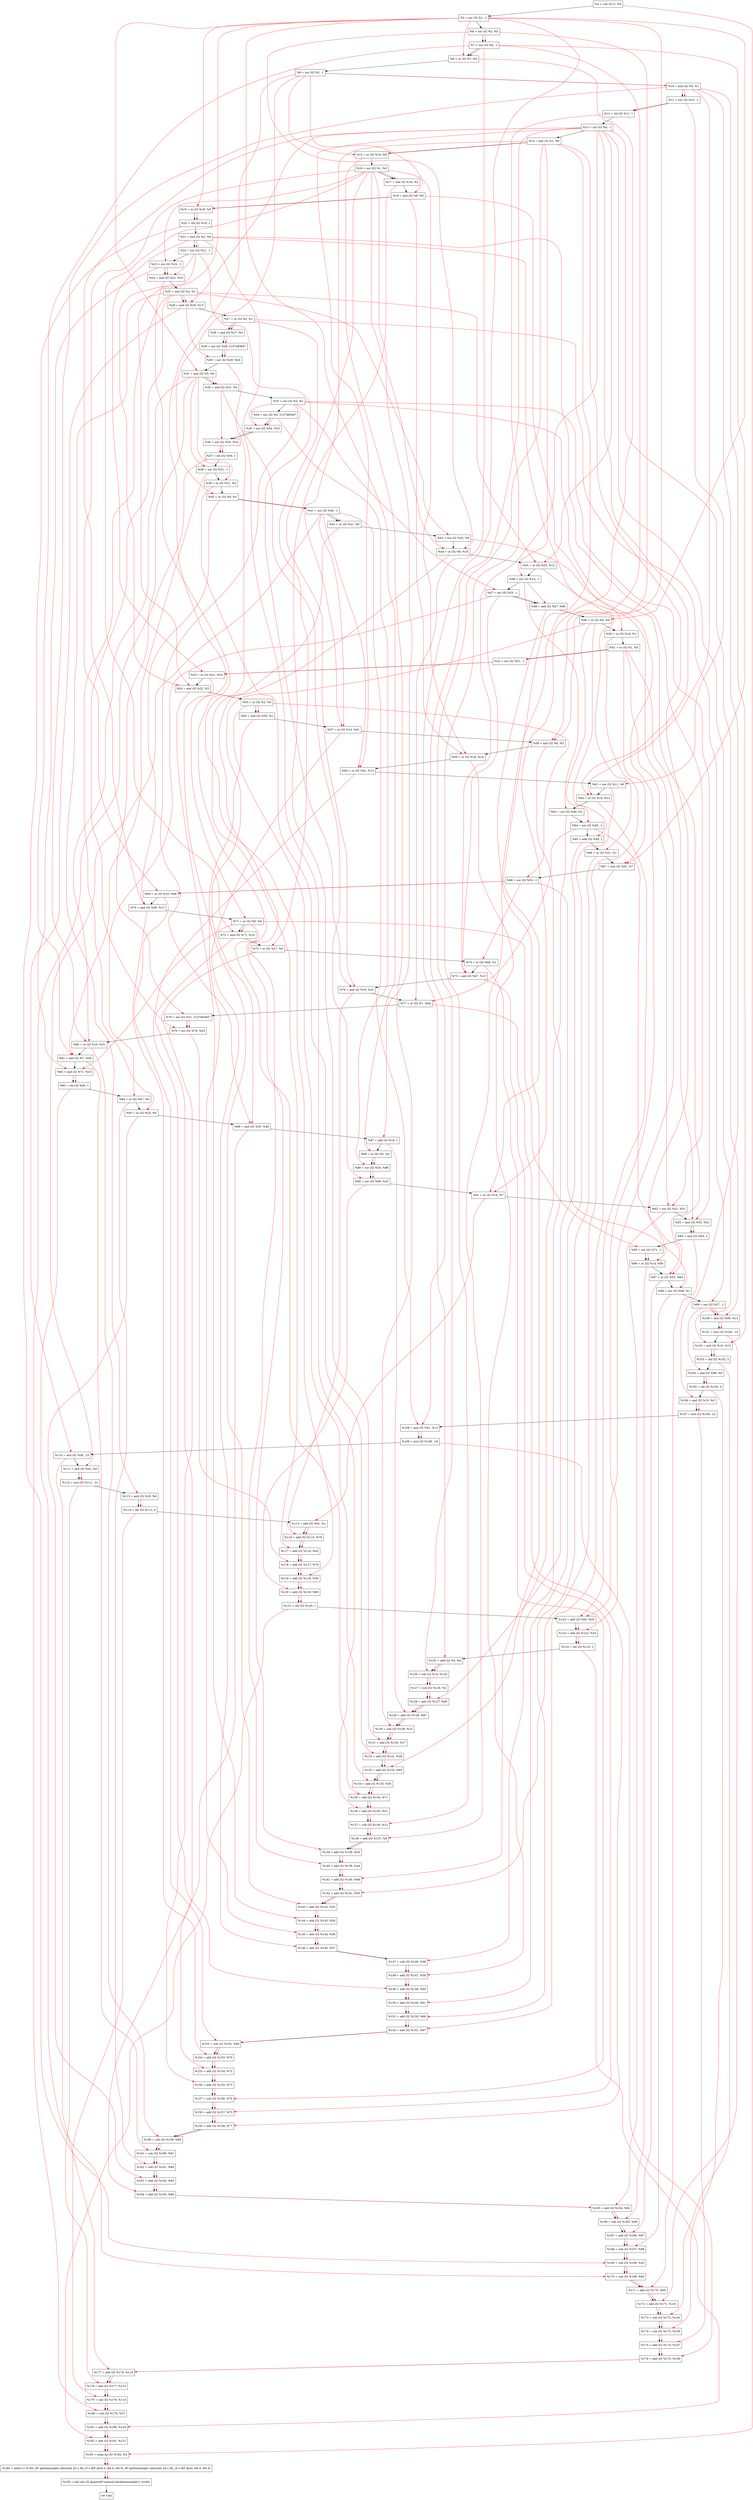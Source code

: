 digraph "DFG for'crackme' function" {
	Node0x107f950[shape=record, label="  %4 = sub i32 0, %0"];
	Node0x107fa10[shape=record, label="  %5 = xor i32 %1, -1"];
	Node0x107fa80[shape=record, label="  %6 = xor i32 %2, %0"];
	Node0x107faf0[shape=record, label="  %7 = xor i32 %6, -1"];
	Node0x107fb60[shape=record, label="  %8 = or i32 %7, %5"];
	Node0x107fbd0[shape=record, label="  %9 = xor i32 %2, -1"];
	Node0x107fc40[shape=record, label="  %10 = and i32 %9, %1"];
	Node0x107fcb0[shape=record, label="  %11 = xor i32 %10, -1"];
	Node0x107fd50[shape=record, label="  %12 = shl i32 %11, 1"];
	Node0x107fdc0[shape=record, label="  %13 = xor i32 %0, -1"];
	Node0x107fe30[shape=record, label="  %14 = and i32 %1, %0"];
	Node0x107fea0[shape=record, label="  %15 = or i32 %14, %9"];
	Node0x107ff10[shape=record, label="  %16 = xor i32 %1, %0"];
	Node0x107ff80[shape=record, label="  %17 = and i32 %16, %2"];
	Node0x107fff0[shape=record, label="  %18 = and i32 %9, %0"];
	Node0x1080060[shape=record, label="  %19 = or i32 %18, %5"];
	Node0x10800d0[shape=record, label="  %20 = shl i32 %19, 1"];
	Node0x1080140[shape=record, label="  %21 = and i32 %2, %0"];
	Node0x10801b0[shape=record, label="  %22 = xor i32 %21, -1"];
	Node0x1080220[shape=record, label="  %23 = xor i32 %16, -1"];
	Node0x1080290[shape=record, label="  %24 = and i32 %22, %23"];
	Node0x1080300[shape=record, label="  %25 = and i32 %2, %1"];
	Node0x1080370[shape=record, label="  %26 = and i32 %25, %13"];
	Node0x10803e0[shape=record, label="  %27 = or i32 %2, %1"];
	Node0x1080450[shape=record, label="  %28 = and i32 %27, %0"];
	Node0x10804f0[shape=record, label="  %29 = xor i32 %28, 2147483647"];
	Node0x1080560[shape=record, label="  %30 = xor i32 %29, %26"];
	Node0x10805d0[shape=record, label="  %31 = and i32 %5, %0"];
	Node0x1080640[shape=record, label="  %32 = and i32 %31, %2"];
	Node0x10808c0[shape=record, label="  %33 = xor i32 %2, %1"];
	Node0x1080930[shape=record, label="  %34 = xor i32 %0, 2147483647"];
	Node0x10809a0[shape=record, label="  %35 = xor i32 %34, %33"];
	Node0x1080a10[shape=record, label="  %36 = xor i32 %35, %32"];
	Node0x1080a80[shape=record, label="  %37 = shl i32 %36, 1"];
	Node0x1080af0[shape=record, label="  %38 = xor i32 %31, -1"];
	Node0x1080b60[shape=record, label="  %39 = or i32 %31, %2"];
	Node0x1080bd0[shape=record, label="  %40 = or i32 %9, %1"];
	Node0x1080c40[shape=record, label="  %41 = xor i32 %40, -1"];
	Node0x1080cb0[shape=record, label="  %42 = or i32 %41, %0"];
	Node0x1080d20[shape=record, label="  %43 = xor i32 %25, %0"];
	Node0x1080d90[shape=record, label="  %44 = or i32 %6, %16"];
	Node0x1080e00[shape=record, label="  %45 = or i32 %25, %13"];
	Node0x1080e70[shape=record, label="  %46 = xor i32 %14, -1"];
	Node0x1080ee0[shape=record, label="  %47 = xor i32 %33, -1"];
	Node0x1080f50[shape=record, label="  %48 = and i32 %47, %46"];
	Node0x1080fc0[shape=record, label="  %49 = or i32 %5, %0"];
	Node0x1081030[shape=record, label="  %50 = or i32 %18, %1"];
	Node0x10810a0[shape=record, label="  %51 = or i32 %1, %0"];
	Node0x1081110[shape=record, label="  %52 = xor i32 %51, -1"];
	Node0x1081180[shape=record, label="  %53 = or i32 %21, %52"];
	Node0x10811f0[shape=record, label="  %54 = and i32 %22, %5"];
	Node0x1081260[shape=record, label="  %55 = or i32 %2, %0"];
	Node0x10812d0[shape=record, label="  %56 = and i32 %55, %1"];
	Node0x1081340[shape=record, label="  %57 = or i32 %14, %41"];
	Node0x10813b0[shape=record, label="  %58 = and i32 %6, %5"];
	Node0x1081420[shape=record, label="  %59 = or i32 %18, %16"];
	Node0x1081490[shape=record, label="  %60 = or i32 %41, %13"];
	Node0x1081500[shape=record, label="  %61 = xor i32 %11, %0"];
	Node0x1081570[shape=record, label="  %62 = or i32 %10, %13"];
	Node0x10815e0[shape=record, label="  %63 = xor i32 %46, %2"];
	Node0x1081650[shape=record, label="  %64 = xor i32 %49, -1"];
	Node0x1081ad0[shape=record, label="  %65 = add i32 %49, 1"];
	Node0x1081b40[shape=record, label="  %66 = or i32 %21, %1"];
	Node0x1081bb0[shape=record, label="  %67 = and i32 %51, %7"];
	Node0x1081c20[shape=record, label="  %68 = xor i32 %55, -1"];
	Node0x1081c90[shape=record, label="  %69 = or i32 %16, %68"];
	Node0x1081d00[shape=record, label="  %70 = and i32 %40, %13"];
	Node0x1081d70[shape=record, label="  %71 = or i32 %9, %0"];
	Node0x1081de0[shape=record, label="  %72 = and i32 %71, %16"];
	Node0x1081e50[shape=record, label="  %73 = or i32 %27, %0"];
	Node0x1081ec0[shape=record, label="  %74 = or i32 %68, %1"];
	Node0x1081f30[shape=record, label="  %75 = and i32 %47, %13"];
	Node0x1081fa0[shape=record, label="  %76 = and i32 %16, %22"];
	Node0x1082010[shape=record, label="  %77 = or i32 %7, %64"];
	Node0x1082080[shape=record, label="  %78 = xor i32 %31, 2147483647"];
	Node0x10820f0[shape=record, label="  %79 = xor i32 %78, %25"];
	Node0x1082160[shape=record, label="  %80 = or i32 %10, %31"];
	Node0x10821d0[shape=record, label="  %81 = and i32 %7, %38"];
	Node0x1082240[shape=record, label="  %82 = and i32 %71, %23"];
	Node0x10822b0[shape=record, label="  %83 = shl i32 %82, 1"];
	Node0x1082320[shape=record, label="  %84 = or i32 %47, %0"];
	Node0x1082390[shape=record, label="  %85 = or i32 %25, %0"];
	Node0x1082400[shape=record, label="  %86 = and i32 %33, %49"];
	Node0x1082470[shape=record, label="  %87 = add i32 %16, 1"];
	Node0x10824e0[shape=record, label="  %88 = or i32 %5, %2"];
	Node0x1082550[shape=record, label="  %89 = xor i32 %34, %88"];
	Node0x10825c0[shape=record, label="  %90 = xor i32 %89, %32"];
	Node0x1082630[shape=record, label="  %91 = or i32 %14, %7"];
	Node0x10826a0[shape=record, label="  %92 = xor i32 %21, %51"];
	Node0x1082710[shape=record, label="  %93 = and i32 %33, %51"];
	Node0x10827b0[shape=record, label="  %94 = mul i32 %93, 3"];
	Node0x1082820[shape=record, label="  %95 = xor i32 %71, -1"];
	Node0x1082890[shape=record, label="  %96 = or i32 %14, %95"];
	Node0x1082900[shape=record, label="  %97 = or i32 %33, %64"];
	Node0x1082970[shape=record, label="  %98 = xor i32 %68, %1"];
	Node0x10829e0[shape=record, label="  %99 = xor i32 %27, -1"];
	Node0x1082a50[shape=record, label="  %100 = and i32 %99, %13"];
	Node0x1082af0[shape=record, label="  %101 = mul i32 %100, -10"];
	Node0x1082b60[shape=record, label="  %102 = and i32 %10, %13"];
	Node0x1082c00[shape=record, label="  %103 = shl i32 %102, 5"];
	Node0x1082c70[shape=record, label="  %104 = and i32 %99, %0"];
	Node0x1082d10[shape=record, label="  %105 = shl i32 %104, 4"];
	Node0x1082d80[shape=record, label="  %106 = and i32 %10, %0"];
	Node0x1082e20[shape=record, label="  %107 = mul i32 %106, -22"];
	Node0x1082e90[shape=record, label="  %108 = and i32 %41, %13"];
	Node0x1082f30[shape=record, label="  %109 = mul i32 %108, -18"];
	Node0x1082fd0[shape=record, label="  %110 = mul i32 %26, -23"];
	Node0x1083040[shape=record, label="  %111 = and i32 %41, %0"];
	Node0x10830e0[shape=record, label="  %112 = mul i32 %111, -21"];
	Node0x1083150[shape=record, label="  %113 = and i32 %25, %0"];
	Node0x10831c0[shape=record, label="  %114 = shl i32 %113, 4"];
	Node0x1083230[shape=record, label="  %115 = add i32 %91, %1"];
	Node0x10832a0[shape=record, label="  %116 = add i32 %115, %76"];
	Node0x1083310[shape=record, label="  %117 = add i32 %116, %42"];
	Node0x1083380[shape=record, label="  %118 = add i32 %117, %79"];
	Node0x10833f0[shape=record, label="  %119 = add i32 %118, %30"];
	Node0x1083460[shape=record, label="  %120 = add i32 %119, %90"];
	Node0x10834d0[shape=record, label="  %121 = shl i32 %120, 1"];
	Node0x1083540[shape=record, label="  %122 = add i32 %62, %45"];
	Node0x10835b0[shape=record, label="  %123 = add i32 %122, %43"];
	Node0x1083650[shape=record, label="  %124 = shl i32 %123, 2"];
	Node0x10836c0[shape=record, label="  %125 = add i32 %5, %0"];
	Node0x1083730[shape=record, label="  %126 = sub i32 %14, %125"];
	Node0x10837a0[shape=record, label="  %127 = sub i32 %126, %2"];
	Node0x1083810[shape=record, label="  %128 = add i32 %127, %65"];
	Node0x1084090[shape=record, label="  %129 = add i32 %128, %87"];
	Node0x1084100[shape=record, label="  %130 = sub i32 %129, %15"];
	Node0x1084170[shape=record, label="  %131 = add i32 %130, %17"];
	Node0x10841e0[shape=record, label="  %132 = add i32 %131, %39"];
	Node0x1084250[shape=record, label="  %133 = add i32 %132, %63"];
	Node0x10842c0[shape=record, label="  %134 = add i32 %133, %55"];
	Node0x1084330[shape=record, label="  %135 = add i32 %134, %71"];
	Node0x10843a0[shape=record, label="  %136 = add i32 %135, %21"];
	Node0x1084410[shape=record, label="  %137 = sub i32 %136, %12"];
	Node0x1084480[shape=record, label="  %138 = add i32 %137, %8"];
	Node0x10844f0[shape=record, label="  %139 = add i32 %138, %24"];
	Node0x1084560[shape=record, label="  %140 = add i32 %139, %44"];
	Node0x10845d0[shape=record, label="  %141 = add i32 %140, %48"];
	Node0x1084640[shape=record, label="  %142 = add i32 %141, %50"];
	Node0x10846b0[shape=record, label="  %143 = add i32 %142, %53"];
	Node0x1084720[shape=record, label="  %144 = add i32 %143, %54"];
	Node0x1084790[shape=record, label="  %145 = add i32 %144, %56"];
	Node0x1084800[shape=record, label="  %146 = add i32 %145, %57"];
	Node0x1084870[shape=record, label="  %147 = sub i32 %146, %58"];
	Node0x10848e0[shape=record, label="  %148 = add i32 %147, %59"];
	Node0x1084950[shape=record, label="  %149 = add i32 %148, %60"];
	Node0x10849c0[shape=record, label="  %150 = add i32 %149, %61"];
	Node0x1084a30[shape=record, label="  %151 = add i32 %150, %66"];
	Node0x1084aa0[shape=record, label="  %152 = add i32 %151, %67"];
	Node0x1084b10[shape=record, label="  %153 = sub i32 %152, %69"];
	Node0x1084b80[shape=record, label="  %154 = add i32 %153, %70"];
	Node0x1084bf0[shape=record, label="  %155 = add i32 %154, %72"];
	Node0x1084c60[shape=record, label="  %156 = add i32 %155, %73"];
	Node0x1084cd0[shape=record, label="  %157 = sub i32 %156, %74"];
	Node0x1084d40[shape=record, label="  %158 = add i32 %157, %75"];
	Node0x1084db0[shape=record, label="  %159 = add i32 %158, %77"];
	Node0x1084e20[shape=record, label="  %160 = sub i32 %159, %80"];
	Node0x1084e90[shape=record, label="  %161 = sub i32 %160, %81"];
	Node0x1084f00[shape=record, label="  %162 = sub i32 %161, %84"];
	Node0x1084f70[shape=record, label="  %163 = add i32 %162, %85"];
	Node0x1084fe0[shape=record, label="  %164 = add i32 %163, %86"];
	Node0x1085050[shape=record, label="  %165 = add i32 %164, %92"];
	Node0x10850c0[shape=record, label="  %166 = sub i32 %165, %96"];
	Node0x1085130[shape=record, label="  %167 = add i32 %166, %97"];
	Node0x10851a0[shape=record, label="  %168 = sub i32 %167, %98"];
	Node0x1085210[shape=record, label="  %169 = sub i32 %168, %20"];
	Node0x1085280[shape=record, label="  %170 = sub i32 %169, %83"];
	Node0x10852f0[shape=record, label="  %171 = add i32 %170, %94"];
	Node0x1085360[shape=record, label="  %172 = add i32 %171, %101"];
	Node0x10853d0[shape=record, label="  %173 = sub i32 %172, %103"];
	Node0x1085440[shape=record, label="  %174 = sub i32 %173, %105"];
	Node0x10854b0[shape=record, label="  %175 = add i32 %174, %107"];
	Node0x1085520[shape=record, label="  %176 = add i32 %175, %109"];
	Node0x1085590[shape=record, label="  %177 = add i32 %176, %110"];
	Node0x1085600[shape=record, label="  %178 = add i32 %177, %112"];
	Node0x1085670[shape=record, label="  %179 = sub i32 %178, %114"];
	Node0x10856e0[shape=record, label="  %180 = sub i32 %179, %37"];
	Node0x1085750[shape=record, label="  %181 = add i32 %180, %124"];
	Node0x10857c0[shape=record, label="  %182 = add i32 %181, %121"];
	Node0x1085830[shape=record, label="  %183 = icmp eq i32 %182, %4"];
	Node0x101f268[shape=record, label="  %184 = select i1 %183, i8* getelementptr inbounds ([5 x i8], [5 x i8]* @str.3, i64 0, i64 0), i8* getelementptr inbounds ([4 x i8], [4 x i8]* @str, i64 0, i64 0)"];
	Node0x1085ac0[shape=record, label="  %185 = tail call i32 @puts(i8* nonnull dereferenceable(1) %184)"];
	Node0x1085b10[shape=record, label="  ret void"];
	Node0x107f950 -> Node0x107fa10;
	Node0x107fa10 -> Node0x107fa80;
	Node0x107fa80 -> Node0x107faf0;
	Node0x107faf0 -> Node0x107fb60;
	Node0x107fb60 -> Node0x107fbd0;
	Node0x107fbd0 -> Node0x107fc40;
	Node0x107fc40 -> Node0x107fcb0;
	Node0x107fcb0 -> Node0x107fd50;
	Node0x107fd50 -> Node0x107fdc0;
	Node0x107fdc0 -> Node0x107fe30;
	Node0x107fe30 -> Node0x107fea0;
	Node0x107fea0 -> Node0x107ff10;
	Node0x107ff10 -> Node0x107ff80;
	Node0x107ff80 -> Node0x107fff0;
	Node0x107fff0 -> Node0x1080060;
	Node0x1080060 -> Node0x10800d0;
	Node0x10800d0 -> Node0x1080140;
	Node0x1080140 -> Node0x10801b0;
	Node0x10801b0 -> Node0x1080220;
	Node0x1080220 -> Node0x1080290;
	Node0x1080290 -> Node0x1080300;
	Node0x1080300 -> Node0x1080370;
	Node0x1080370 -> Node0x10803e0;
	Node0x10803e0 -> Node0x1080450;
	Node0x1080450 -> Node0x10804f0;
	Node0x10804f0 -> Node0x1080560;
	Node0x1080560 -> Node0x10805d0;
	Node0x10805d0 -> Node0x1080640;
	Node0x1080640 -> Node0x10808c0;
	Node0x10808c0 -> Node0x1080930;
	Node0x1080930 -> Node0x10809a0;
	Node0x10809a0 -> Node0x1080a10;
	Node0x1080a10 -> Node0x1080a80;
	Node0x1080a80 -> Node0x1080af0;
	Node0x1080af0 -> Node0x1080b60;
	Node0x1080b60 -> Node0x1080bd0;
	Node0x1080bd0 -> Node0x1080c40;
	Node0x1080c40 -> Node0x1080cb0;
	Node0x1080cb0 -> Node0x1080d20;
	Node0x1080d20 -> Node0x1080d90;
	Node0x1080d90 -> Node0x1080e00;
	Node0x1080e00 -> Node0x1080e70;
	Node0x1080e70 -> Node0x1080ee0;
	Node0x1080ee0 -> Node0x1080f50;
	Node0x1080f50 -> Node0x1080fc0;
	Node0x1080fc0 -> Node0x1081030;
	Node0x1081030 -> Node0x10810a0;
	Node0x10810a0 -> Node0x1081110;
	Node0x1081110 -> Node0x1081180;
	Node0x1081180 -> Node0x10811f0;
	Node0x10811f0 -> Node0x1081260;
	Node0x1081260 -> Node0x10812d0;
	Node0x10812d0 -> Node0x1081340;
	Node0x1081340 -> Node0x10813b0;
	Node0x10813b0 -> Node0x1081420;
	Node0x1081420 -> Node0x1081490;
	Node0x1081490 -> Node0x1081500;
	Node0x1081500 -> Node0x1081570;
	Node0x1081570 -> Node0x10815e0;
	Node0x10815e0 -> Node0x1081650;
	Node0x1081650 -> Node0x1081ad0;
	Node0x1081ad0 -> Node0x1081b40;
	Node0x1081b40 -> Node0x1081bb0;
	Node0x1081bb0 -> Node0x1081c20;
	Node0x1081c20 -> Node0x1081c90;
	Node0x1081c90 -> Node0x1081d00;
	Node0x1081d00 -> Node0x1081d70;
	Node0x1081d70 -> Node0x1081de0;
	Node0x1081de0 -> Node0x1081e50;
	Node0x1081e50 -> Node0x1081ec0;
	Node0x1081ec0 -> Node0x1081f30;
	Node0x1081f30 -> Node0x1081fa0;
	Node0x1081fa0 -> Node0x1082010;
	Node0x1082010 -> Node0x1082080;
	Node0x1082080 -> Node0x10820f0;
	Node0x10820f0 -> Node0x1082160;
	Node0x1082160 -> Node0x10821d0;
	Node0x10821d0 -> Node0x1082240;
	Node0x1082240 -> Node0x10822b0;
	Node0x10822b0 -> Node0x1082320;
	Node0x1082320 -> Node0x1082390;
	Node0x1082390 -> Node0x1082400;
	Node0x1082400 -> Node0x1082470;
	Node0x1082470 -> Node0x10824e0;
	Node0x10824e0 -> Node0x1082550;
	Node0x1082550 -> Node0x10825c0;
	Node0x10825c0 -> Node0x1082630;
	Node0x1082630 -> Node0x10826a0;
	Node0x10826a0 -> Node0x1082710;
	Node0x1082710 -> Node0x10827b0;
	Node0x10827b0 -> Node0x1082820;
	Node0x1082820 -> Node0x1082890;
	Node0x1082890 -> Node0x1082900;
	Node0x1082900 -> Node0x1082970;
	Node0x1082970 -> Node0x10829e0;
	Node0x10829e0 -> Node0x1082a50;
	Node0x1082a50 -> Node0x1082af0;
	Node0x1082af0 -> Node0x1082b60;
	Node0x1082b60 -> Node0x1082c00;
	Node0x1082c00 -> Node0x1082c70;
	Node0x1082c70 -> Node0x1082d10;
	Node0x1082d10 -> Node0x1082d80;
	Node0x1082d80 -> Node0x1082e20;
	Node0x1082e20 -> Node0x1082e90;
	Node0x1082e90 -> Node0x1082f30;
	Node0x1082f30 -> Node0x1082fd0;
	Node0x1082fd0 -> Node0x1083040;
	Node0x1083040 -> Node0x10830e0;
	Node0x10830e0 -> Node0x1083150;
	Node0x1083150 -> Node0x10831c0;
	Node0x10831c0 -> Node0x1083230;
	Node0x1083230 -> Node0x10832a0;
	Node0x10832a0 -> Node0x1083310;
	Node0x1083310 -> Node0x1083380;
	Node0x1083380 -> Node0x10833f0;
	Node0x10833f0 -> Node0x1083460;
	Node0x1083460 -> Node0x10834d0;
	Node0x10834d0 -> Node0x1083540;
	Node0x1083540 -> Node0x10835b0;
	Node0x10835b0 -> Node0x1083650;
	Node0x1083650 -> Node0x10836c0;
	Node0x10836c0 -> Node0x1083730;
	Node0x1083730 -> Node0x10837a0;
	Node0x10837a0 -> Node0x1083810;
	Node0x1083810 -> Node0x1084090;
	Node0x1084090 -> Node0x1084100;
	Node0x1084100 -> Node0x1084170;
	Node0x1084170 -> Node0x10841e0;
	Node0x10841e0 -> Node0x1084250;
	Node0x1084250 -> Node0x10842c0;
	Node0x10842c0 -> Node0x1084330;
	Node0x1084330 -> Node0x10843a0;
	Node0x10843a0 -> Node0x1084410;
	Node0x1084410 -> Node0x1084480;
	Node0x1084480 -> Node0x10844f0;
	Node0x10844f0 -> Node0x1084560;
	Node0x1084560 -> Node0x10845d0;
	Node0x10845d0 -> Node0x1084640;
	Node0x1084640 -> Node0x10846b0;
	Node0x10846b0 -> Node0x1084720;
	Node0x1084720 -> Node0x1084790;
	Node0x1084790 -> Node0x1084800;
	Node0x1084800 -> Node0x1084870;
	Node0x1084870 -> Node0x10848e0;
	Node0x10848e0 -> Node0x1084950;
	Node0x1084950 -> Node0x10849c0;
	Node0x10849c0 -> Node0x1084a30;
	Node0x1084a30 -> Node0x1084aa0;
	Node0x1084aa0 -> Node0x1084b10;
	Node0x1084b10 -> Node0x1084b80;
	Node0x1084b80 -> Node0x1084bf0;
	Node0x1084bf0 -> Node0x1084c60;
	Node0x1084c60 -> Node0x1084cd0;
	Node0x1084cd0 -> Node0x1084d40;
	Node0x1084d40 -> Node0x1084db0;
	Node0x1084db0 -> Node0x1084e20;
	Node0x1084e20 -> Node0x1084e90;
	Node0x1084e90 -> Node0x1084f00;
	Node0x1084f00 -> Node0x1084f70;
	Node0x1084f70 -> Node0x1084fe0;
	Node0x1084fe0 -> Node0x1085050;
	Node0x1085050 -> Node0x10850c0;
	Node0x10850c0 -> Node0x1085130;
	Node0x1085130 -> Node0x10851a0;
	Node0x10851a0 -> Node0x1085210;
	Node0x1085210 -> Node0x1085280;
	Node0x1085280 -> Node0x10852f0;
	Node0x10852f0 -> Node0x1085360;
	Node0x1085360 -> Node0x10853d0;
	Node0x10853d0 -> Node0x1085440;
	Node0x1085440 -> Node0x10854b0;
	Node0x10854b0 -> Node0x1085520;
	Node0x1085520 -> Node0x1085590;
	Node0x1085590 -> Node0x1085600;
	Node0x1085600 -> Node0x1085670;
	Node0x1085670 -> Node0x10856e0;
	Node0x10856e0 -> Node0x1085750;
	Node0x1085750 -> Node0x10857c0;
	Node0x10857c0 -> Node0x1085830;
	Node0x1085830 -> Node0x101f268;
	Node0x101f268 -> Node0x1085ac0;
	Node0x1085ac0 -> Node0x1085b10;
edge [color=red]
	Node0x107fa80 -> Node0x107faf0;
	Node0x107faf0 -> Node0x107fb60;
	Node0x107fa10 -> Node0x107fb60;
	Node0x107fbd0 -> Node0x107fc40;
	Node0x107fc40 -> Node0x107fcb0;
	Node0x107fcb0 -> Node0x107fd50;
	Node0x107fe30 -> Node0x107fea0;
	Node0x107fbd0 -> Node0x107fea0;
	Node0x107ff10 -> Node0x107ff80;
	Node0x107fbd0 -> Node0x107fff0;
	Node0x107fff0 -> Node0x1080060;
	Node0x107fa10 -> Node0x1080060;
	Node0x1080060 -> Node0x10800d0;
	Node0x1080140 -> Node0x10801b0;
	Node0x107ff10 -> Node0x1080220;
	Node0x10801b0 -> Node0x1080290;
	Node0x1080220 -> Node0x1080290;
	Node0x1080300 -> Node0x1080370;
	Node0x107fdc0 -> Node0x1080370;
	Node0x10803e0 -> Node0x1080450;
	Node0x1080450 -> Node0x10804f0;
	Node0x10804f0 -> Node0x1080560;
	Node0x1080370 -> Node0x1080560;
	Node0x107fa10 -> Node0x10805d0;
	Node0x10805d0 -> Node0x1080640;
	Node0x1080930 -> Node0x10809a0;
	Node0x10808c0 -> Node0x10809a0;
	Node0x10809a0 -> Node0x1080a10;
	Node0x1080640 -> Node0x1080a10;
	Node0x1080a10 -> Node0x1080a80;
	Node0x10805d0 -> Node0x1080af0;
	Node0x10805d0 -> Node0x1080b60;
	Node0x107fbd0 -> Node0x1080bd0;
	Node0x1080bd0 -> Node0x1080c40;
	Node0x1080c40 -> Node0x1080cb0;
	Node0x1080300 -> Node0x1080d20;
	Node0x107fa80 -> Node0x1080d90;
	Node0x107ff10 -> Node0x1080d90;
	Node0x1080300 -> Node0x1080e00;
	Node0x107fdc0 -> Node0x1080e00;
	Node0x107fe30 -> Node0x1080e70;
	Node0x10808c0 -> Node0x1080ee0;
	Node0x1080ee0 -> Node0x1080f50;
	Node0x1080e70 -> Node0x1080f50;
	Node0x107fa10 -> Node0x1080fc0;
	Node0x107fff0 -> Node0x1081030;
	Node0x10810a0 -> Node0x1081110;
	Node0x1080140 -> Node0x1081180;
	Node0x1081110 -> Node0x1081180;
	Node0x10801b0 -> Node0x10811f0;
	Node0x107fa10 -> Node0x10811f0;
	Node0x1081260 -> Node0x10812d0;
	Node0x107fe30 -> Node0x1081340;
	Node0x1080c40 -> Node0x1081340;
	Node0x107fa80 -> Node0x10813b0;
	Node0x107fa10 -> Node0x10813b0;
	Node0x107fff0 -> Node0x1081420;
	Node0x107ff10 -> Node0x1081420;
	Node0x1080c40 -> Node0x1081490;
	Node0x107fdc0 -> Node0x1081490;
	Node0x107fcb0 -> Node0x1081500;
	Node0x107fc40 -> Node0x1081570;
	Node0x107fdc0 -> Node0x1081570;
	Node0x1080e70 -> Node0x10815e0;
	Node0x1080fc0 -> Node0x1081650;
	Node0x1080fc0 -> Node0x1081ad0;
	Node0x1080140 -> Node0x1081b40;
	Node0x10810a0 -> Node0x1081bb0;
	Node0x107faf0 -> Node0x1081bb0;
	Node0x1081260 -> Node0x1081c20;
	Node0x107ff10 -> Node0x1081c90;
	Node0x1081c20 -> Node0x1081c90;
	Node0x1080bd0 -> Node0x1081d00;
	Node0x107fdc0 -> Node0x1081d00;
	Node0x107fbd0 -> Node0x1081d70;
	Node0x1081d70 -> Node0x1081de0;
	Node0x107ff10 -> Node0x1081de0;
	Node0x10803e0 -> Node0x1081e50;
	Node0x1081c20 -> Node0x1081ec0;
	Node0x1080ee0 -> Node0x1081f30;
	Node0x107fdc0 -> Node0x1081f30;
	Node0x107ff10 -> Node0x1081fa0;
	Node0x10801b0 -> Node0x1081fa0;
	Node0x107faf0 -> Node0x1082010;
	Node0x1081650 -> Node0x1082010;
	Node0x10805d0 -> Node0x1082080;
	Node0x1082080 -> Node0x10820f0;
	Node0x1080300 -> Node0x10820f0;
	Node0x107fc40 -> Node0x1082160;
	Node0x10805d0 -> Node0x1082160;
	Node0x107faf0 -> Node0x10821d0;
	Node0x1080af0 -> Node0x10821d0;
	Node0x1081d70 -> Node0x1082240;
	Node0x1080220 -> Node0x1082240;
	Node0x1082240 -> Node0x10822b0;
	Node0x1080ee0 -> Node0x1082320;
	Node0x1080300 -> Node0x1082390;
	Node0x10808c0 -> Node0x1082400;
	Node0x1080fc0 -> Node0x1082400;
	Node0x107ff10 -> Node0x1082470;
	Node0x107fa10 -> Node0x10824e0;
	Node0x1080930 -> Node0x1082550;
	Node0x10824e0 -> Node0x1082550;
	Node0x1082550 -> Node0x10825c0;
	Node0x1080640 -> Node0x10825c0;
	Node0x107fe30 -> Node0x1082630;
	Node0x107faf0 -> Node0x1082630;
	Node0x1080140 -> Node0x10826a0;
	Node0x10810a0 -> Node0x10826a0;
	Node0x10808c0 -> Node0x1082710;
	Node0x10810a0 -> Node0x1082710;
	Node0x1082710 -> Node0x10827b0;
	Node0x1081d70 -> Node0x1082820;
	Node0x107fe30 -> Node0x1082890;
	Node0x1082820 -> Node0x1082890;
	Node0x10808c0 -> Node0x1082900;
	Node0x1081650 -> Node0x1082900;
	Node0x1081c20 -> Node0x1082970;
	Node0x10803e0 -> Node0x10829e0;
	Node0x10829e0 -> Node0x1082a50;
	Node0x107fdc0 -> Node0x1082a50;
	Node0x1082a50 -> Node0x1082af0;
	Node0x107fc40 -> Node0x1082b60;
	Node0x107fdc0 -> Node0x1082b60;
	Node0x1082b60 -> Node0x1082c00;
	Node0x10829e0 -> Node0x1082c70;
	Node0x1082c70 -> Node0x1082d10;
	Node0x107fc40 -> Node0x1082d80;
	Node0x1082d80 -> Node0x1082e20;
	Node0x1080c40 -> Node0x1082e90;
	Node0x107fdc0 -> Node0x1082e90;
	Node0x1082e90 -> Node0x1082f30;
	Node0x1080370 -> Node0x1082fd0;
	Node0x1080c40 -> Node0x1083040;
	Node0x1083040 -> Node0x10830e0;
	Node0x1080300 -> Node0x1083150;
	Node0x1083150 -> Node0x10831c0;
	Node0x1082630 -> Node0x1083230;
	Node0x1083230 -> Node0x10832a0;
	Node0x1081fa0 -> Node0x10832a0;
	Node0x10832a0 -> Node0x1083310;
	Node0x1080cb0 -> Node0x1083310;
	Node0x1083310 -> Node0x1083380;
	Node0x10820f0 -> Node0x1083380;
	Node0x1083380 -> Node0x10833f0;
	Node0x1080560 -> Node0x10833f0;
	Node0x10833f0 -> Node0x1083460;
	Node0x10825c0 -> Node0x1083460;
	Node0x1083460 -> Node0x10834d0;
	Node0x1081570 -> Node0x1083540;
	Node0x1080e00 -> Node0x1083540;
	Node0x1083540 -> Node0x10835b0;
	Node0x1080d20 -> Node0x10835b0;
	Node0x10835b0 -> Node0x1083650;
	Node0x107fa10 -> Node0x10836c0;
	Node0x107fe30 -> Node0x1083730;
	Node0x10836c0 -> Node0x1083730;
	Node0x1083730 -> Node0x10837a0;
	Node0x10837a0 -> Node0x1083810;
	Node0x1081ad0 -> Node0x1083810;
	Node0x1083810 -> Node0x1084090;
	Node0x1082470 -> Node0x1084090;
	Node0x1084090 -> Node0x1084100;
	Node0x107fea0 -> Node0x1084100;
	Node0x1084100 -> Node0x1084170;
	Node0x107ff80 -> Node0x1084170;
	Node0x1084170 -> Node0x10841e0;
	Node0x1080b60 -> Node0x10841e0;
	Node0x10841e0 -> Node0x1084250;
	Node0x10815e0 -> Node0x1084250;
	Node0x1084250 -> Node0x10842c0;
	Node0x1081260 -> Node0x10842c0;
	Node0x10842c0 -> Node0x1084330;
	Node0x1081d70 -> Node0x1084330;
	Node0x1084330 -> Node0x10843a0;
	Node0x1080140 -> Node0x10843a0;
	Node0x10843a0 -> Node0x1084410;
	Node0x107fd50 -> Node0x1084410;
	Node0x1084410 -> Node0x1084480;
	Node0x107fb60 -> Node0x1084480;
	Node0x1084480 -> Node0x10844f0;
	Node0x1080290 -> Node0x10844f0;
	Node0x10844f0 -> Node0x1084560;
	Node0x1080d90 -> Node0x1084560;
	Node0x1084560 -> Node0x10845d0;
	Node0x1080f50 -> Node0x10845d0;
	Node0x10845d0 -> Node0x1084640;
	Node0x1081030 -> Node0x1084640;
	Node0x1084640 -> Node0x10846b0;
	Node0x1081180 -> Node0x10846b0;
	Node0x10846b0 -> Node0x1084720;
	Node0x10811f0 -> Node0x1084720;
	Node0x1084720 -> Node0x1084790;
	Node0x10812d0 -> Node0x1084790;
	Node0x1084790 -> Node0x1084800;
	Node0x1081340 -> Node0x1084800;
	Node0x1084800 -> Node0x1084870;
	Node0x10813b0 -> Node0x1084870;
	Node0x1084870 -> Node0x10848e0;
	Node0x1081420 -> Node0x10848e0;
	Node0x10848e0 -> Node0x1084950;
	Node0x1081490 -> Node0x1084950;
	Node0x1084950 -> Node0x10849c0;
	Node0x1081500 -> Node0x10849c0;
	Node0x10849c0 -> Node0x1084a30;
	Node0x1081b40 -> Node0x1084a30;
	Node0x1084a30 -> Node0x1084aa0;
	Node0x1081bb0 -> Node0x1084aa0;
	Node0x1084aa0 -> Node0x1084b10;
	Node0x1081c90 -> Node0x1084b10;
	Node0x1084b10 -> Node0x1084b80;
	Node0x1081d00 -> Node0x1084b80;
	Node0x1084b80 -> Node0x1084bf0;
	Node0x1081de0 -> Node0x1084bf0;
	Node0x1084bf0 -> Node0x1084c60;
	Node0x1081e50 -> Node0x1084c60;
	Node0x1084c60 -> Node0x1084cd0;
	Node0x1081ec0 -> Node0x1084cd0;
	Node0x1084cd0 -> Node0x1084d40;
	Node0x1081f30 -> Node0x1084d40;
	Node0x1084d40 -> Node0x1084db0;
	Node0x1082010 -> Node0x1084db0;
	Node0x1084db0 -> Node0x1084e20;
	Node0x1082160 -> Node0x1084e20;
	Node0x1084e20 -> Node0x1084e90;
	Node0x10821d0 -> Node0x1084e90;
	Node0x1084e90 -> Node0x1084f00;
	Node0x1082320 -> Node0x1084f00;
	Node0x1084f00 -> Node0x1084f70;
	Node0x1082390 -> Node0x1084f70;
	Node0x1084f70 -> Node0x1084fe0;
	Node0x1082400 -> Node0x1084fe0;
	Node0x1084fe0 -> Node0x1085050;
	Node0x10826a0 -> Node0x1085050;
	Node0x1085050 -> Node0x10850c0;
	Node0x1082890 -> Node0x10850c0;
	Node0x10850c0 -> Node0x1085130;
	Node0x1082900 -> Node0x1085130;
	Node0x1085130 -> Node0x10851a0;
	Node0x1082970 -> Node0x10851a0;
	Node0x10851a0 -> Node0x1085210;
	Node0x10800d0 -> Node0x1085210;
	Node0x1085210 -> Node0x1085280;
	Node0x10822b0 -> Node0x1085280;
	Node0x1085280 -> Node0x10852f0;
	Node0x10827b0 -> Node0x10852f0;
	Node0x10852f0 -> Node0x1085360;
	Node0x1082af0 -> Node0x1085360;
	Node0x1085360 -> Node0x10853d0;
	Node0x1082c00 -> Node0x10853d0;
	Node0x10853d0 -> Node0x1085440;
	Node0x1082d10 -> Node0x1085440;
	Node0x1085440 -> Node0x10854b0;
	Node0x1082e20 -> Node0x10854b0;
	Node0x10854b0 -> Node0x1085520;
	Node0x1082f30 -> Node0x1085520;
	Node0x1085520 -> Node0x1085590;
	Node0x1082fd0 -> Node0x1085590;
	Node0x1085590 -> Node0x1085600;
	Node0x10830e0 -> Node0x1085600;
	Node0x1085600 -> Node0x1085670;
	Node0x10831c0 -> Node0x1085670;
	Node0x1085670 -> Node0x10856e0;
	Node0x1080a80 -> Node0x10856e0;
	Node0x10856e0 -> Node0x1085750;
	Node0x1083650 -> Node0x1085750;
	Node0x1085750 -> Node0x10857c0;
	Node0x10834d0 -> Node0x10857c0;
	Node0x10857c0 -> Node0x1085830;
	Node0x107f950 -> Node0x1085830;
	Node0x1085830 -> Node0x101f268;
	Node0x101f268 -> Node0x1085ac0;
}
